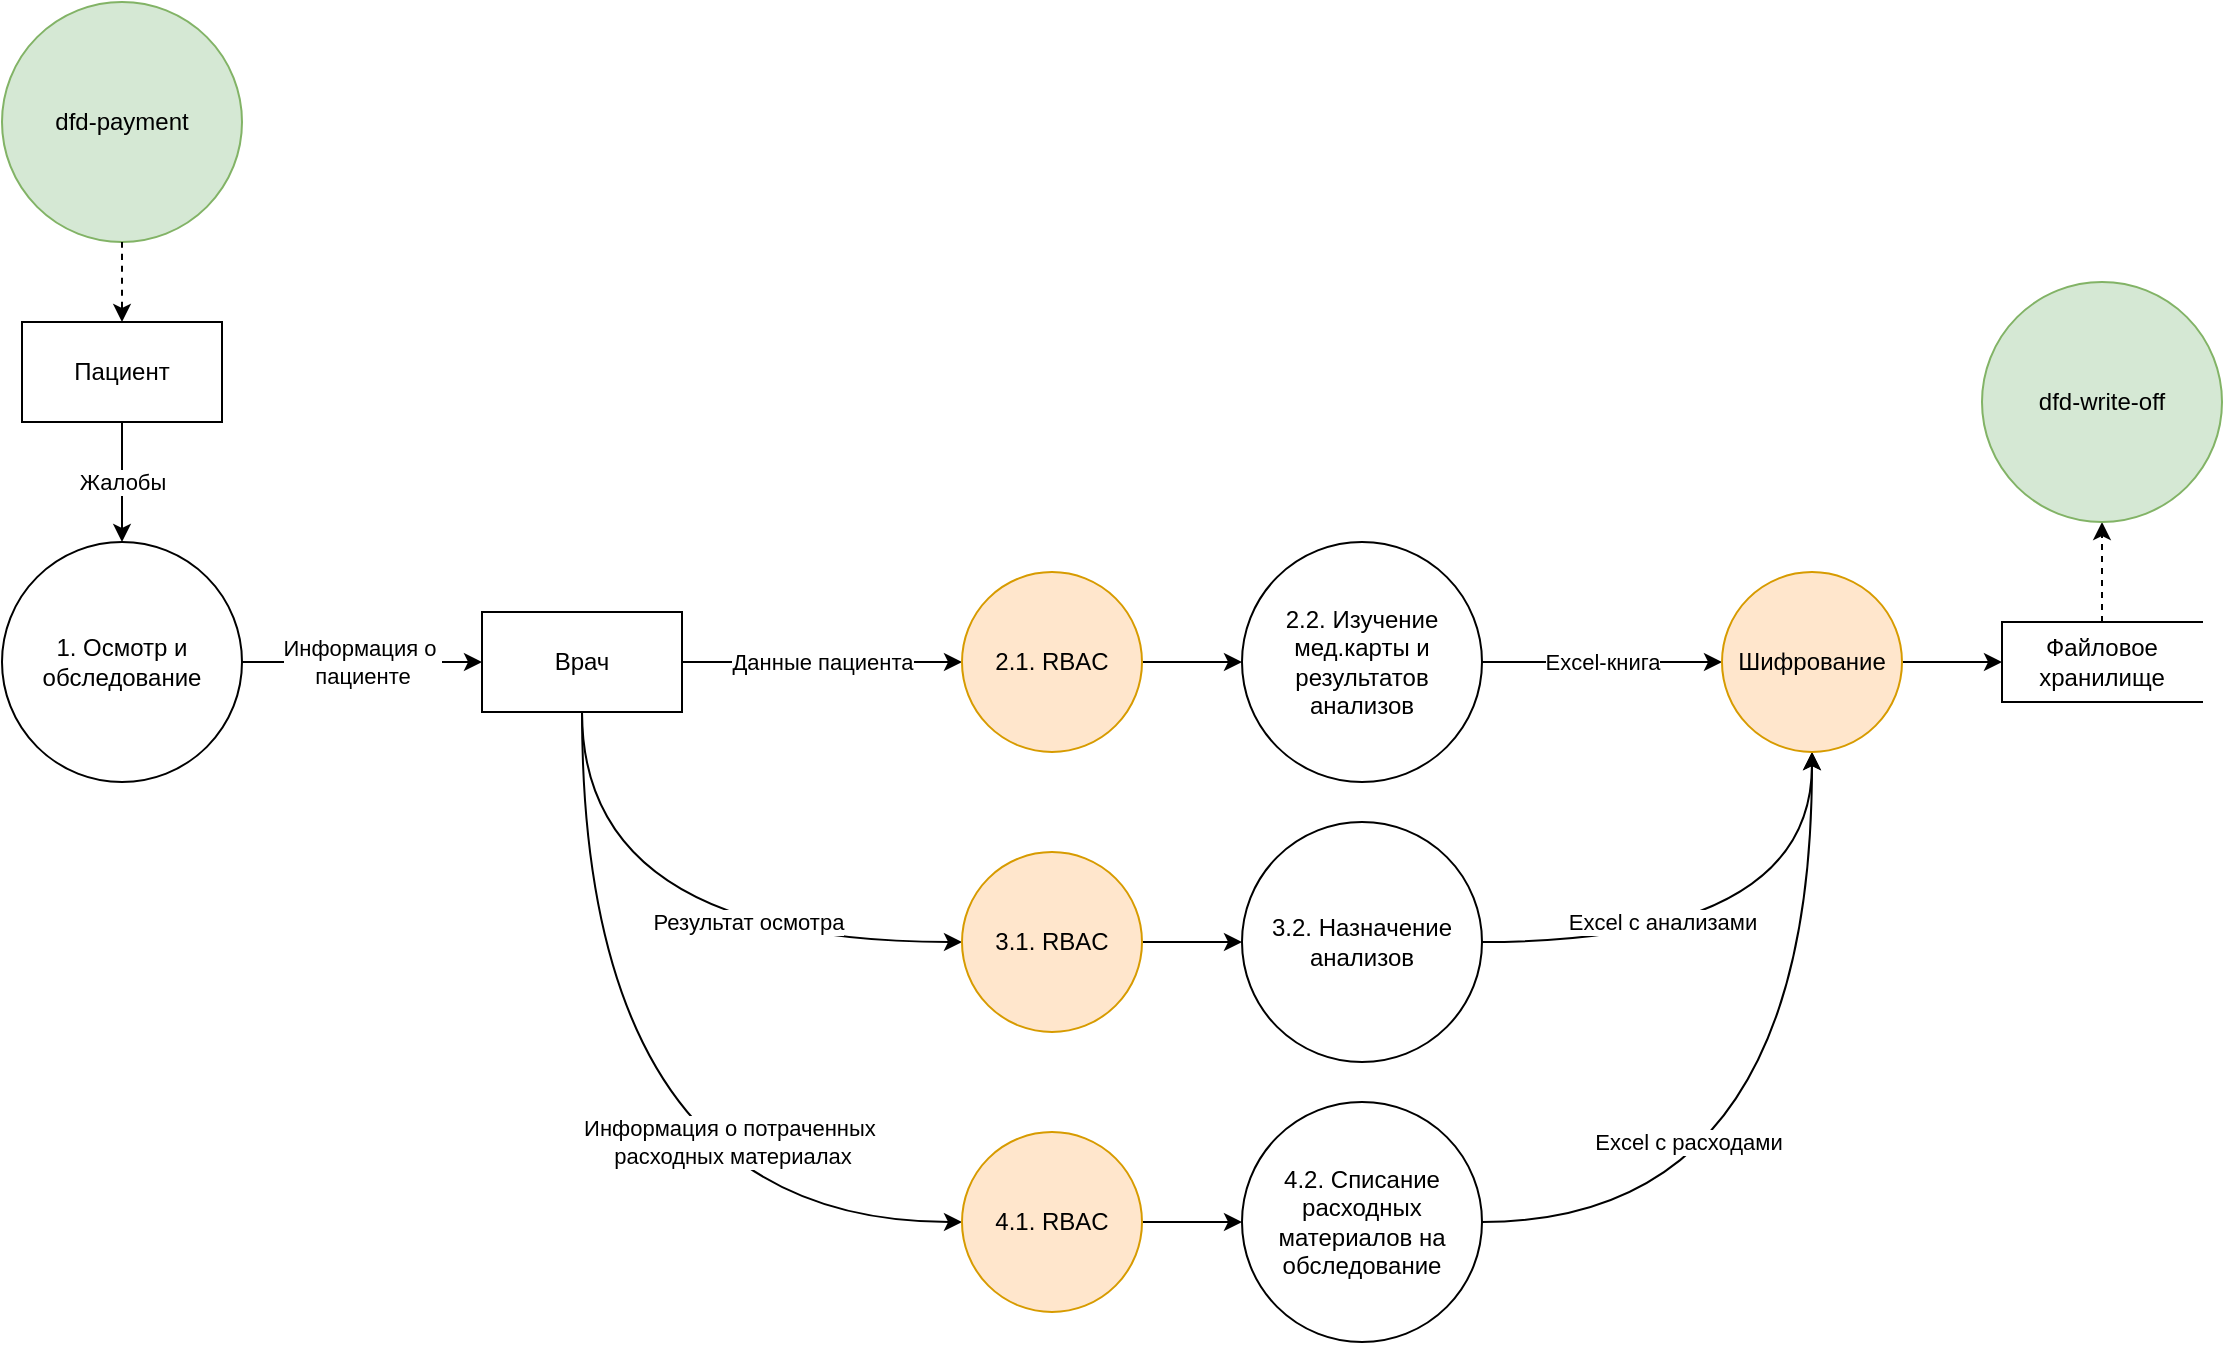 <mxfile version="28.0.6">
  <diagram name="Page-1" id="ZYmLAm0HlIui8fgUe3YQ">
    <mxGraphModel dx="1374" dy="848" grid="1" gridSize="10" guides="1" tooltips="1" connect="1" arrows="1" fold="1" page="1" pageScale="1" pageWidth="850" pageHeight="1100" math="0" shadow="0">
      <root>
        <mxCell id="0" />
        <mxCell id="1" parent="0" />
        <mxCell id="GPVH0AHcHpRnAtyshe-j-49" style="edgeStyle=orthogonalEdgeStyle;rounded=0;orthogonalLoop=1;jettySize=auto;html=1;dashed=1;" parent="1" source="MMXveqQ3WvR2905AeYRN-4" target="GPVH0AHcHpRnAtyshe-j-48" edge="1">
          <mxGeometry relative="1" as="geometry">
            <mxPoint x="930" y="330" as="sourcePoint" />
          </mxGeometry>
        </mxCell>
        <mxCell id="GPVH0AHcHpRnAtyshe-j-28" value="dfd-payment" style="shape=ellipse;html=1;dashed=0;whiteSpace=wrap;perimeter=ellipsePerimeter;fillColor=#d5e8d4;strokeColor=#82b366;" parent="1" vertex="1">
          <mxGeometry x="20" y="20" width="120" height="120" as="geometry" />
        </mxCell>
        <mxCell id="GPVH0AHcHpRnAtyshe-j-29" style="edgeStyle=orthogonalEdgeStyle;rounded=0;orthogonalLoop=1;jettySize=auto;html=1;dashed=1;curved=1;" parent="1" source="GPVH0AHcHpRnAtyshe-j-28" target="GPVH0AHcHpRnAtyshe-j-32" edge="1">
          <mxGeometry relative="1" as="geometry" />
        </mxCell>
        <mxCell id="GPVH0AHcHpRnAtyshe-j-30" value="Жалобы" style="edgeStyle=orthogonalEdgeStyle;rounded=0;orthogonalLoop=1;jettySize=auto;html=1;curved=1;" parent="1" source="GPVH0AHcHpRnAtyshe-j-32" target="GPVH0AHcHpRnAtyshe-j-35" edge="1">
          <mxGeometry relative="1" as="geometry" />
        </mxCell>
        <mxCell id="GPVH0AHcHpRnAtyshe-j-32" value="Пациент" style="html=1;dashed=0;whiteSpace=wrap;" parent="1" vertex="1">
          <mxGeometry x="30" y="180" width="100" height="50" as="geometry" />
        </mxCell>
        <mxCell id="GPVH0AHcHpRnAtyshe-j-40" value="Данные пациента" style="edgeStyle=orthogonalEdgeStyle;rounded=0;orthogonalLoop=1;jettySize=auto;html=1;" parent="1" source="GPVH0AHcHpRnAtyshe-j-33" target="MMXveqQ3WvR2905AeYRN-1" edge="1">
          <mxGeometry relative="1" as="geometry" />
        </mxCell>
        <mxCell id="GPVH0AHcHpRnAtyshe-j-43" value="Результат осмотра" style="edgeStyle=orthogonalEdgeStyle;rounded=0;orthogonalLoop=1;jettySize=auto;html=1;curved=1;" parent="1" source="GPVH0AHcHpRnAtyshe-j-33" target="MMXveqQ3WvR2905AeYRN-6" edge="1">
          <mxGeometry x="0.298" y="10" relative="1" as="geometry">
            <Array as="points">
              <mxPoint x="310" y="490" />
              <mxPoint x="565" y="490" />
            </Array>
            <mxPoint as="offset" />
          </mxGeometry>
        </mxCell>
        <mxCell id="GPVH0AHcHpRnAtyshe-j-46" value="Информация о потраченных&amp;nbsp;&lt;div&gt;расходных материалах&lt;/div&gt;" style="edgeStyle=orthogonalEdgeStyle;rounded=0;orthogonalLoop=1;jettySize=auto;html=1;curved=1;" parent="1" source="GPVH0AHcHpRnAtyshe-j-33" target="MMXveqQ3WvR2905AeYRN-8" edge="1">
          <mxGeometry x="0.482" y="40" relative="1" as="geometry">
            <Array as="points">
              <mxPoint x="310" y="630" />
            </Array>
            <mxPoint as="offset" />
          </mxGeometry>
        </mxCell>
        <mxCell id="GPVH0AHcHpRnAtyshe-j-33" value="Врач" style="html=1;dashed=0;whiteSpace=wrap;" parent="1" vertex="1">
          <mxGeometry x="260" y="325" width="100" height="50" as="geometry" />
        </mxCell>
        <mxCell id="GPVH0AHcHpRnAtyshe-j-34" value="Информация о&amp;nbsp;&lt;div&gt;пациенте&lt;/div&gt;" style="edgeStyle=orthogonalEdgeStyle;rounded=0;orthogonalLoop=1;jettySize=auto;html=1;curved=1;" parent="1" source="GPVH0AHcHpRnAtyshe-j-35" target="GPVH0AHcHpRnAtyshe-j-33" edge="1">
          <mxGeometry relative="1" as="geometry">
            <mxPoint as="offset" />
          </mxGeometry>
        </mxCell>
        <mxCell id="GPVH0AHcHpRnAtyshe-j-35" value="1. Осмотр и обследование" style="shape=ellipse;html=1;dashed=0;whiteSpace=wrap;perimeter=ellipsePerimeter;gradientColor=none;" parent="1" vertex="1">
          <mxGeometry x="20" y="290" width="120" height="120" as="geometry" />
        </mxCell>
        <mxCell id="GPVH0AHcHpRnAtyshe-j-41" value="Excel-книга" style="edgeStyle=orthogonalEdgeStyle;rounded=0;orthogonalLoop=1;jettySize=auto;html=1;" parent="1" source="GPVH0AHcHpRnAtyshe-j-39" target="MMXveqQ3WvR2905AeYRN-2" edge="1">
          <mxGeometry relative="1" as="geometry">
            <mxPoint x="880" y="350" as="targetPoint" />
          </mxGeometry>
        </mxCell>
        <mxCell id="GPVH0AHcHpRnAtyshe-j-39" value="2.2. Изучение мед.карты и результатов анализов" style="shape=ellipse;html=1;dashed=0;whiteSpace=wrap;perimeter=ellipsePerimeter;gradientColor=none;" parent="1" vertex="1">
          <mxGeometry x="640" y="290" width="120" height="120" as="geometry" />
        </mxCell>
        <mxCell id="GPVH0AHcHpRnAtyshe-j-44" value="Excel с анализами" style="edgeStyle=orthogonalEdgeStyle;rounded=0;orthogonalLoop=1;jettySize=auto;html=1;curved=1;" parent="1" source="GPVH0AHcHpRnAtyshe-j-42" target="MMXveqQ3WvR2905AeYRN-2" edge="1">
          <mxGeometry x="-0.31" y="10" relative="1" as="geometry">
            <mxPoint as="offset" />
            <mxPoint x="930" y="370" as="targetPoint" />
          </mxGeometry>
        </mxCell>
        <mxCell id="GPVH0AHcHpRnAtyshe-j-42" value="3.2. Назначение анализов" style="shape=ellipse;html=1;dashed=0;whiteSpace=wrap;perimeter=ellipsePerimeter;gradientColor=none;" parent="1" vertex="1">
          <mxGeometry x="640" y="430" width="120" height="120" as="geometry" />
        </mxCell>
        <mxCell id="GPVH0AHcHpRnAtyshe-j-47" value="Excel с расходами" style="edgeStyle=orthogonalEdgeStyle;rounded=0;orthogonalLoop=1;jettySize=auto;html=1;curved=1;" parent="1" source="GPVH0AHcHpRnAtyshe-j-45" target="MMXveqQ3WvR2905AeYRN-2" edge="1">
          <mxGeometry x="-0.488" y="40" relative="1" as="geometry">
            <mxPoint as="offset" />
            <mxPoint x="930" y="370" as="targetPoint" />
          </mxGeometry>
        </mxCell>
        <mxCell id="GPVH0AHcHpRnAtyshe-j-45" value="4.2. Списание расходных материалов на обследование" style="shape=ellipse;html=1;dashed=0;whiteSpace=wrap;perimeter=ellipsePerimeter;gradientColor=none;" parent="1" vertex="1">
          <mxGeometry x="640" y="570" width="120" height="120" as="geometry" />
        </mxCell>
        <mxCell id="GPVH0AHcHpRnAtyshe-j-48" value="dfd-write-off" style="shape=ellipse;html=1;dashed=0;whiteSpace=wrap;perimeter=ellipsePerimeter;fillColor=#d5e8d4;strokeColor=#82b366;" parent="1" vertex="1">
          <mxGeometry x="1010" y="160" width="120" height="120" as="geometry" />
        </mxCell>
        <mxCell id="MMXveqQ3WvR2905AeYRN-3" style="edgeStyle=orthogonalEdgeStyle;rounded=0;orthogonalLoop=1;jettySize=auto;html=1;" edge="1" parent="1" source="MMXveqQ3WvR2905AeYRN-1" target="GPVH0AHcHpRnAtyshe-j-39">
          <mxGeometry relative="1" as="geometry" />
        </mxCell>
        <mxCell id="MMXveqQ3WvR2905AeYRN-1" value="2.1. RBAC" style="ellipse;whiteSpace=wrap;html=1;aspect=fixed;fillColor=#ffe6cc;strokeColor=#d79b00;" vertex="1" parent="1">
          <mxGeometry x="500" y="305" width="90" height="90" as="geometry" />
        </mxCell>
        <mxCell id="MMXveqQ3WvR2905AeYRN-5" style="edgeStyle=orthogonalEdgeStyle;rounded=0;orthogonalLoop=1;jettySize=auto;html=1;" edge="1" parent="1" source="MMXveqQ3WvR2905AeYRN-2" target="MMXveqQ3WvR2905AeYRN-4">
          <mxGeometry relative="1" as="geometry" />
        </mxCell>
        <mxCell id="MMXveqQ3WvR2905AeYRN-2" value="Шифрование" style="ellipse;whiteSpace=wrap;html=1;aspect=fixed;fillColor=#ffe6cc;strokeColor=#d79b00;" vertex="1" parent="1">
          <mxGeometry x="880" y="305" width="90" height="90" as="geometry" />
        </mxCell>
        <mxCell id="MMXveqQ3WvR2905AeYRN-4" value="Файловое хранилище" style="html=1;dashed=0;whiteSpace=wrap;shape=partialRectangle;right=0;" vertex="1" parent="1">
          <mxGeometry x="1020" y="330" width="100" height="40" as="geometry" />
        </mxCell>
        <mxCell id="MMXveqQ3WvR2905AeYRN-7" style="edgeStyle=orthogonalEdgeStyle;rounded=0;orthogonalLoop=1;jettySize=auto;html=1;entryX=0;entryY=0.5;entryDx=0;entryDy=0;" edge="1" parent="1" source="MMXveqQ3WvR2905AeYRN-6" target="GPVH0AHcHpRnAtyshe-j-42">
          <mxGeometry relative="1" as="geometry" />
        </mxCell>
        <mxCell id="MMXveqQ3WvR2905AeYRN-6" value="3.1. RBAC" style="ellipse;whiteSpace=wrap;html=1;aspect=fixed;fillColor=#ffe6cc;strokeColor=#d79b00;" vertex="1" parent="1">
          <mxGeometry x="500" y="445" width="90" height="90" as="geometry" />
        </mxCell>
        <mxCell id="MMXveqQ3WvR2905AeYRN-9" style="edgeStyle=orthogonalEdgeStyle;rounded=0;orthogonalLoop=1;jettySize=auto;html=1;entryX=0;entryY=0.5;entryDx=0;entryDy=0;" edge="1" parent="1" source="MMXveqQ3WvR2905AeYRN-8" target="GPVH0AHcHpRnAtyshe-j-45">
          <mxGeometry relative="1" as="geometry" />
        </mxCell>
        <mxCell id="MMXveqQ3WvR2905AeYRN-8" value="4.1. RBAC" style="ellipse;whiteSpace=wrap;html=1;aspect=fixed;fillColor=#ffe6cc;strokeColor=#d79b00;" vertex="1" parent="1">
          <mxGeometry x="500" y="585" width="90" height="90" as="geometry" />
        </mxCell>
      </root>
    </mxGraphModel>
  </diagram>
</mxfile>
